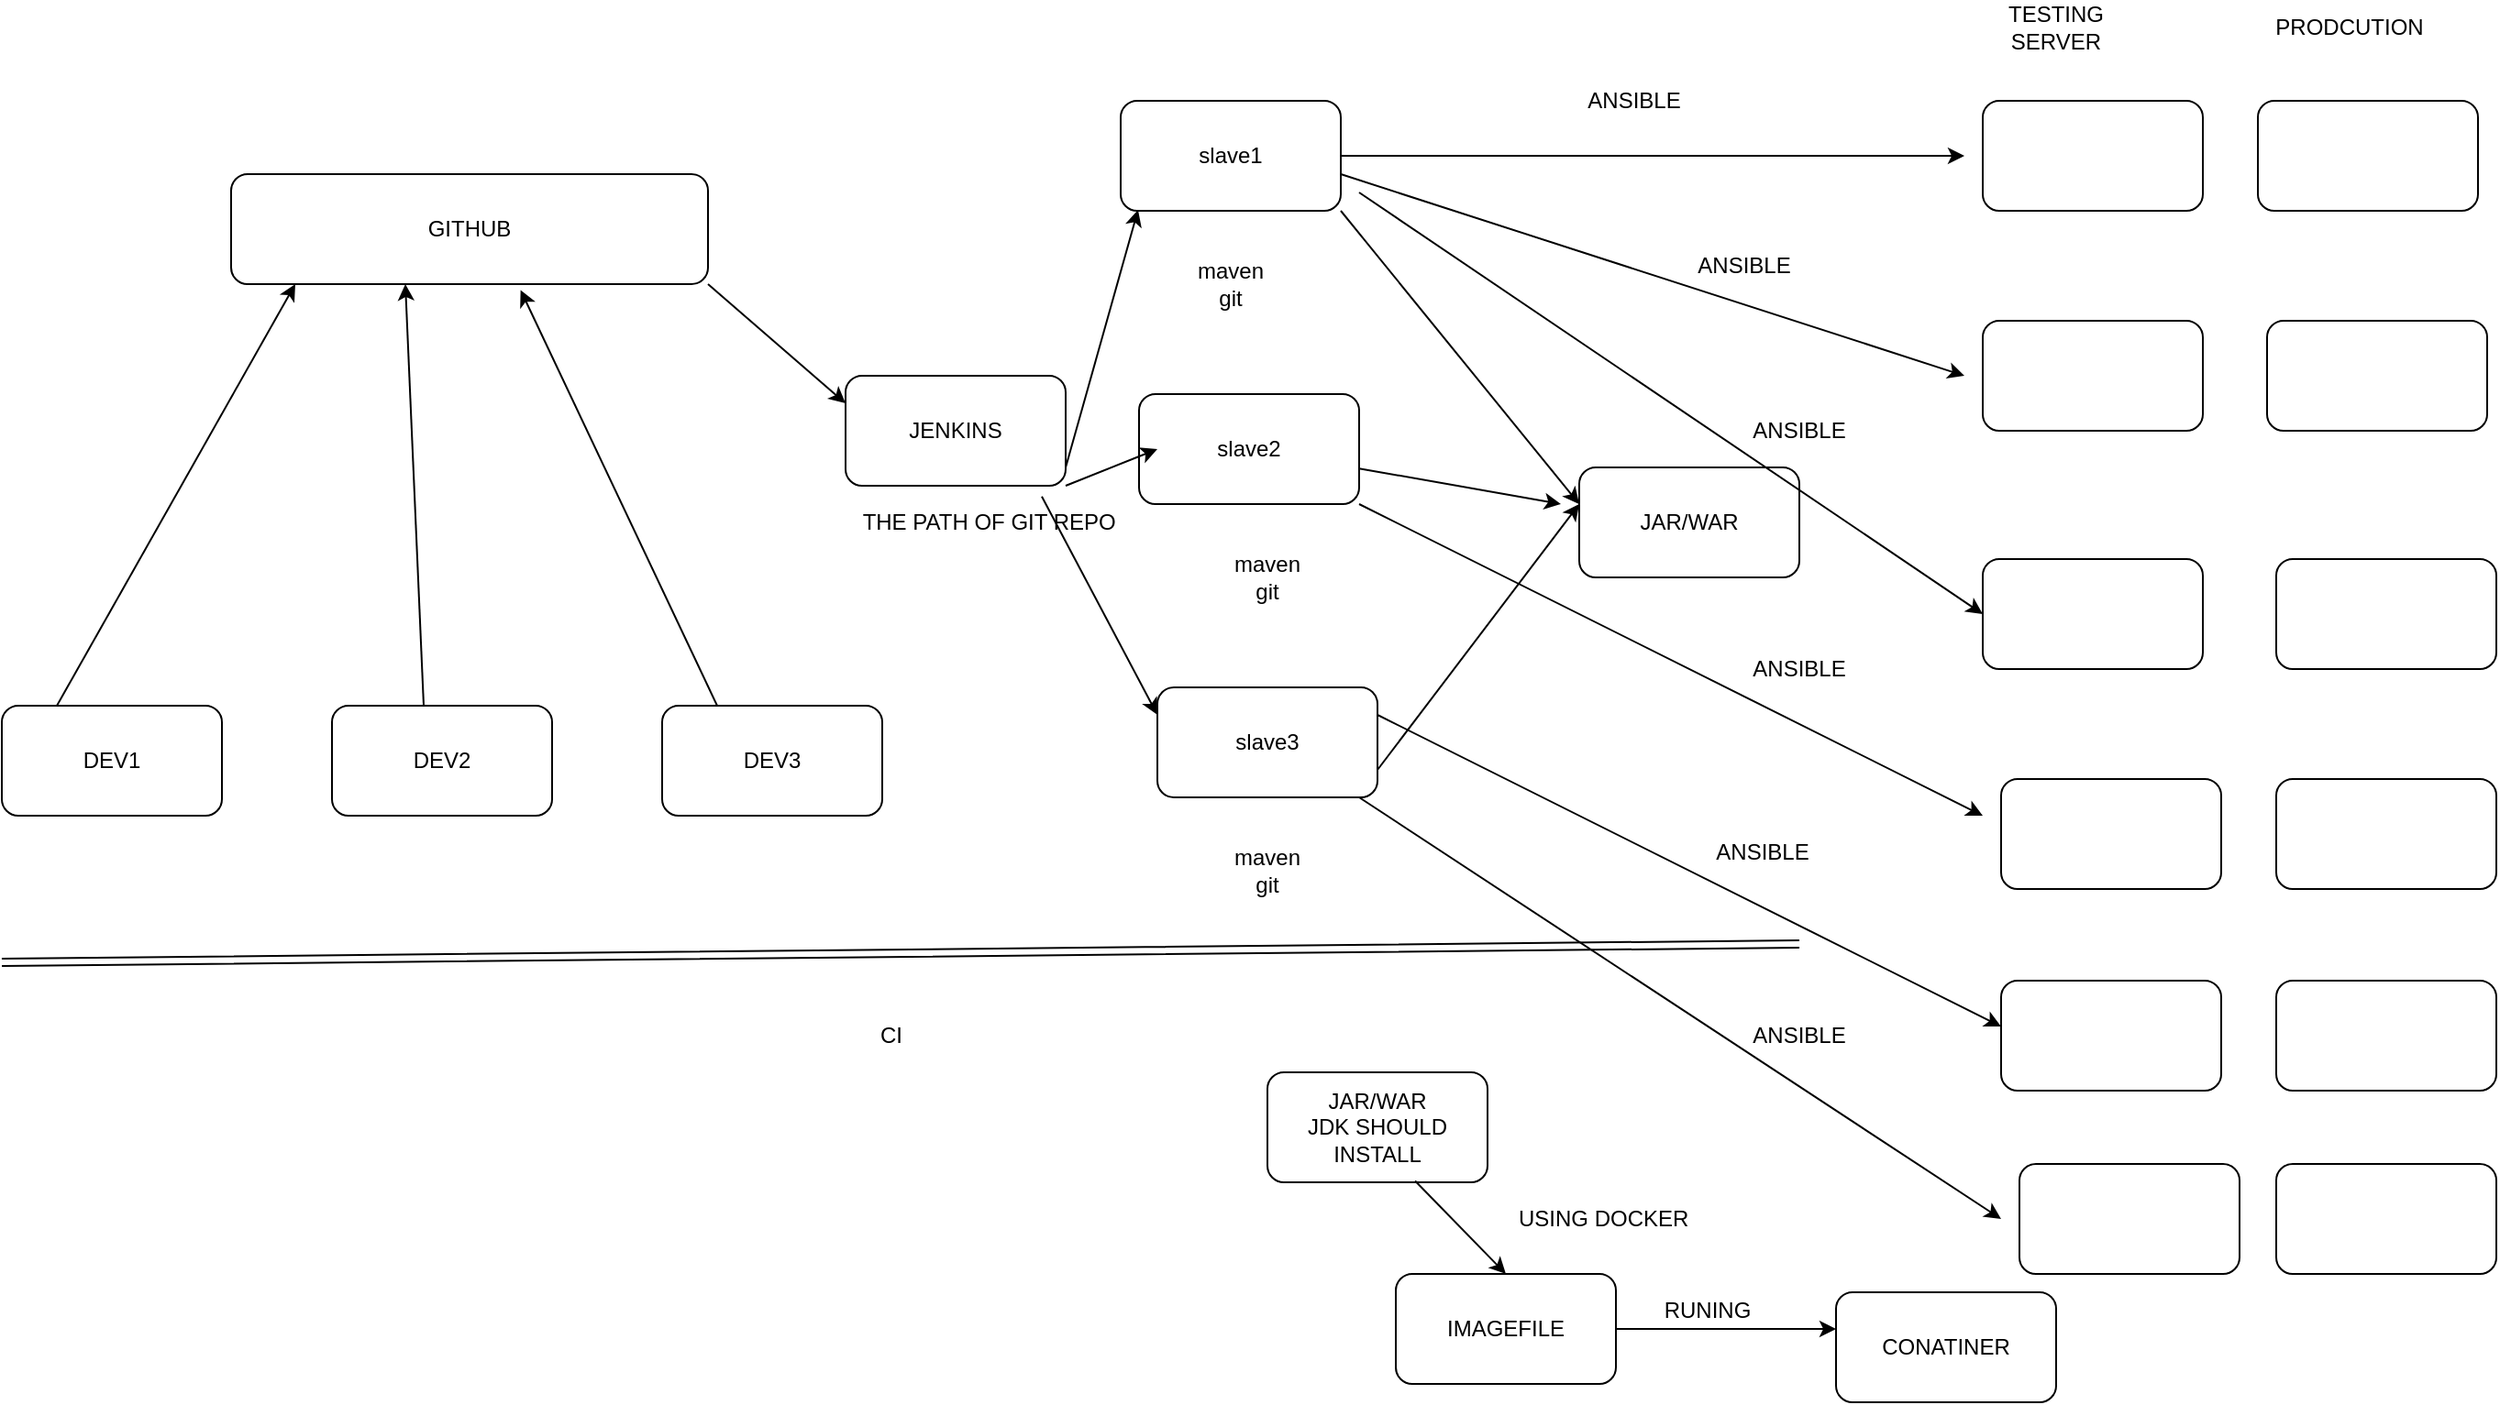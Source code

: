 <mxfile version="15.2.7" type="github">
  <diagram id="0cRJBpKSSBPZx0d4nWKc" name="Page-1">
    <mxGraphModel dx="1209" dy="562" grid="1" gridSize="10" guides="1" tooltips="1" connect="1" arrows="1" fold="1" page="1" pageScale="1" pageWidth="850" pageHeight="1100" math="0" shadow="0">
      <root>
        <mxCell id="0" />
        <mxCell id="1" parent="0" />
        <mxCell id="ZtvwXoFfoFpCVovVrQUG-4" value="DEV1" style="rounded=1;whiteSpace=wrap;html=1;" vertex="1" parent="1">
          <mxGeometry x="40" y="420" width="120" height="60" as="geometry" />
        </mxCell>
        <mxCell id="ZtvwXoFfoFpCVovVrQUG-5" value="DEV2" style="rounded=1;whiteSpace=wrap;html=1;" vertex="1" parent="1">
          <mxGeometry x="220" y="420" width="120" height="60" as="geometry" />
        </mxCell>
        <mxCell id="ZtvwXoFfoFpCVovVrQUG-6" value="DEV3" style="rounded=1;whiteSpace=wrap;html=1;" vertex="1" parent="1">
          <mxGeometry x="400" y="420" width="120" height="60" as="geometry" />
        </mxCell>
        <mxCell id="ZtvwXoFfoFpCVovVrQUG-7" value="GITHUB" style="rounded=1;whiteSpace=wrap;html=1;" vertex="1" parent="1">
          <mxGeometry x="165" y="130" width="260" height="60" as="geometry" />
        </mxCell>
        <mxCell id="ZtvwXoFfoFpCVovVrQUG-8" value="" style="endArrow=classic;html=1;" edge="1" parent="1">
          <mxGeometry width="50" height="50" relative="1" as="geometry">
            <mxPoint x="70" y="420" as="sourcePoint" />
            <mxPoint x="200" y="190" as="targetPoint" />
          </mxGeometry>
        </mxCell>
        <mxCell id="ZtvwXoFfoFpCVovVrQUG-9" value="" style="endArrow=classic;html=1;" edge="1" parent="1">
          <mxGeometry width="50" height="50" relative="1" as="geometry">
            <mxPoint x="270" y="420" as="sourcePoint" />
            <mxPoint x="260" y="190" as="targetPoint" />
          </mxGeometry>
        </mxCell>
        <mxCell id="ZtvwXoFfoFpCVovVrQUG-10" value="" style="endArrow=classic;html=1;entryX=0.607;entryY=1.054;entryDx=0;entryDy=0;entryPerimeter=0;" edge="1" parent="1" target="ZtvwXoFfoFpCVovVrQUG-7">
          <mxGeometry width="50" height="50" relative="1" as="geometry">
            <mxPoint x="430" y="420" as="sourcePoint" />
            <mxPoint x="420" y="190" as="targetPoint" />
          </mxGeometry>
        </mxCell>
        <mxCell id="ZtvwXoFfoFpCVovVrQUG-11" value="JENKINS" style="rounded=1;whiteSpace=wrap;html=1;" vertex="1" parent="1">
          <mxGeometry x="500" y="240" width="120" height="60" as="geometry" />
        </mxCell>
        <mxCell id="ZtvwXoFfoFpCVovVrQUG-12" value="THE PATH OF GIT REPO&amp;nbsp;" style="text;html=1;strokeColor=none;fillColor=none;align=center;verticalAlign=middle;whiteSpace=wrap;rounded=0;" vertex="1" parent="1">
          <mxGeometry x="480" y="310" width="200" height="20" as="geometry" />
        </mxCell>
        <mxCell id="ZtvwXoFfoFpCVovVrQUG-16" value="" style="endArrow=classic;html=1;exitX=1;exitY=1;exitDx=0;exitDy=0;entryX=0;entryY=0.25;entryDx=0;entryDy=0;" edge="1" parent="1" source="ZtvwXoFfoFpCVovVrQUG-7" target="ZtvwXoFfoFpCVovVrQUG-11">
          <mxGeometry width="50" height="50" relative="1" as="geometry">
            <mxPoint x="420" y="220" as="sourcePoint" />
            <mxPoint x="470" y="170" as="targetPoint" />
          </mxGeometry>
        </mxCell>
        <mxCell id="ZtvwXoFfoFpCVovVrQUG-17" value="slave1" style="rounded=1;whiteSpace=wrap;html=1;" vertex="1" parent="1">
          <mxGeometry x="650" y="90" width="120" height="60" as="geometry" />
        </mxCell>
        <mxCell id="ZtvwXoFfoFpCVovVrQUG-18" value="slave2" style="rounded=1;whiteSpace=wrap;html=1;" vertex="1" parent="1">
          <mxGeometry x="660" y="250" width="120" height="60" as="geometry" />
        </mxCell>
        <mxCell id="ZtvwXoFfoFpCVovVrQUG-19" value="slave3" style="rounded=1;whiteSpace=wrap;html=1;" vertex="1" parent="1">
          <mxGeometry x="670" y="410" width="120" height="60" as="geometry" />
        </mxCell>
        <mxCell id="ZtvwXoFfoFpCVovVrQUG-20" value="maven&lt;br&gt;git" style="text;html=1;strokeColor=none;fillColor=none;align=center;verticalAlign=middle;whiteSpace=wrap;rounded=0;" vertex="1" parent="1">
          <mxGeometry x="690" y="180" width="40" height="20" as="geometry" />
        </mxCell>
        <mxCell id="ZtvwXoFfoFpCVovVrQUG-21" value="maven&lt;br&gt;git" style="text;html=1;strokeColor=none;fillColor=none;align=center;verticalAlign=middle;whiteSpace=wrap;rounded=0;" vertex="1" parent="1">
          <mxGeometry x="710" y="340" width="40" height="20" as="geometry" />
        </mxCell>
        <mxCell id="ZtvwXoFfoFpCVovVrQUG-22" value="maven&lt;br&gt;git" style="text;html=1;strokeColor=none;fillColor=none;align=center;verticalAlign=middle;whiteSpace=wrap;rounded=0;" vertex="1" parent="1">
          <mxGeometry x="710" y="500" width="40" height="20" as="geometry" />
        </mxCell>
        <mxCell id="ZtvwXoFfoFpCVovVrQUG-23" value="" style="endArrow=classic;html=1;entryX=0.079;entryY=0.991;entryDx=0;entryDy=0;entryPerimeter=0;" edge="1" parent="1" target="ZtvwXoFfoFpCVovVrQUG-17">
          <mxGeometry width="50" height="50" relative="1" as="geometry">
            <mxPoint x="620" y="290" as="sourcePoint" />
            <mxPoint x="670" y="240" as="targetPoint" />
          </mxGeometry>
        </mxCell>
        <mxCell id="ZtvwXoFfoFpCVovVrQUG-24" value="" style="endArrow=classic;html=1;exitX=1;exitY=1;exitDx=0;exitDy=0;" edge="1" parent="1" source="ZtvwXoFfoFpCVovVrQUG-11">
          <mxGeometry width="50" height="50" relative="1" as="geometry">
            <mxPoint x="620" y="330" as="sourcePoint" />
            <mxPoint x="670" y="280" as="targetPoint" />
          </mxGeometry>
        </mxCell>
        <mxCell id="ZtvwXoFfoFpCVovVrQUG-25" value="" style="endArrow=classic;html=1;exitX=0.635;exitY=-0.206;exitDx=0;exitDy=0;exitPerimeter=0;entryX=0;entryY=0.25;entryDx=0;entryDy=0;" edge="1" parent="1" source="ZtvwXoFfoFpCVovVrQUG-12" target="ZtvwXoFfoFpCVovVrQUG-19">
          <mxGeometry width="50" height="50" relative="1" as="geometry">
            <mxPoint x="600" y="350" as="sourcePoint" />
            <mxPoint x="650" y="300" as="targetPoint" />
          </mxGeometry>
        </mxCell>
        <mxCell id="ZtvwXoFfoFpCVovVrQUG-26" value="" style="endArrow=classic;html=1;exitX=1;exitY=1;exitDx=0;exitDy=0;" edge="1" parent="1" source="ZtvwXoFfoFpCVovVrQUG-17">
          <mxGeometry width="50" height="50" relative="1" as="geometry">
            <mxPoint x="770" y="190" as="sourcePoint" />
            <mxPoint x="900" y="310" as="targetPoint" />
          </mxGeometry>
        </mxCell>
        <mxCell id="ZtvwXoFfoFpCVovVrQUG-28" value="" style="endArrow=classic;html=1;" edge="1" parent="1" source="ZtvwXoFfoFpCVovVrQUG-18">
          <mxGeometry width="50" height="50" relative="1" as="geometry">
            <mxPoint x="780" y="330" as="sourcePoint" />
            <mxPoint x="890" y="310" as="targetPoint" />
          </mxGeometry>
        </mxCell>
        <mxCell id="ZtvwXoFfoFpCVovVrQUG-30" value="" style="endArrow=classic;html=1;exitX=1;exitY=0.75;exitDx=0;exitDy=0;" edge="1" parent="1" source="ZtvwXoFfoFpCVovVrQUG-19">
          <mxGeometry width="50" height="50" relative="1" as="geometry">
            <mxPoint x="790" y="480" as="sourcePoint" />
            <mxPoint x="900" y="310" as="targetPoint" />
          </mxGeometry>
        </mxCell>
        <mxCell id="ZtvwXoFfoFpCVovVrQUG-31" value="JAR/WAR" style="rounded=1;whiteSpace=wrap;html=1;" vertex="1" parent="1">
          <mxGeometry x="900" y="290" width="120" height="60" as="geometry" />
        </mxCell>
        <mxCell id="ZtvwXoFfoFpCVovVrQUG-33" value="" style="shape=link;html=1;" edge="1" parent="1">
          <mxGeometry width="100" relative="1" as="geometry">
            <mxPoint x="40" y="560" as="sourcePoint" />
            <mxPoint x="1020" y="550" as="targetPoint" />
          </mxGeometry>
        </mxCell>
        <mxCell id="ZtvwXoFfoFpCVovVrQUG-35" value="CI" style="text;html=1;strokeColor=none;fillColor=none;align=center;verticalAlign=middle;whiteSpace=wrap;rounded=0;" vertex="1" parent="1">
          <mxGeometry x="390" y="590" width="270" height="20" as="geometry" />
        </mxCell>
        <mxCell id="ZtvwXoFfoFpCVovVrQUG-36" value="" style="rounded=1;whiteSpace=wrap;html=1;" vertex="1" parent="1">
          <mxGeometry x="1120" y="90" width="120" height="60" as="geometry" />
        </mxCell>
        <mxCell id="ZtvwXoFfoFpCVovVrQUG-37" value="" style="rounded=1;whiteSpace=wrap;html=1;" vertex="1" parent="1">
          <mxGeometry x="1120" y="210" width="120" height="60" as="geometry" />
        </mxCell>
        <mxCell id="ZtvwXoFfoFpCVovVrQUG-38" value="" style="rounded=1;whiteSpace=wrap;html=1;" vertex="1" parent="1">
          <mxGeometry x="1120" y="340" width="120" height="60" as="geometry" />
        </mxCell>
        <mxCell id="ZtvwXoFfoFpCVovVrQUG-39" value="" style="rounded=1;whiteSpace=wrap;html=1;" vertex="1" parent="1">
          <mxGeometry x="1130" y="460" width="120" height="60" as="geometry" />
        </mxCell>
        <mxCell id="ZtvwXoFfoFpCVovVrQUG-40" value="" style="rounded=1;whiteSpace=wrap;html=1;" vertex="1" parent="1">
          <mxGeometry x="1130" y="570" width="120" height="60" as="geometry" />
        </mxCell>
        <mxCell id="ZtvwXoFfoFpCVovVrQUG-41" value="" style="rounded=1;whiteSpace=wrap;html=1;" vertex="1" parent="1">
          <mxGeometry x="1140" y="670" width="120" height="60" as="geometry" />
        </mxCell>
        <mxCell id="ZtvwXoFfoFpCVovVrQUG-42" value="" style="rounded=1;whiteSpace=wrap;html=1;" vertex="1" parent="1">
          <mxGeometry x="1270" y="90" width="120" height="60" as="geometry" />
        </mxCell>
        <mxCell id="ZtvwXoFfoFpCVovVrQUG-43" value="" style="rounded=1;whiteSpace=wrap;html=1;" vertex="1" parent="1">
          <mxGeometry x="1275" y="210" width="120" height="60" as="geometry" />
        </mxCell>
        <mxCell id="ZtvwXoFfoFpCVovVrQUG-44" value="" style="rounded=1;whiteSpace=wrap;html=1;" vertex="1" parent="1">
          <mxGeometry x="1280" y="340" width="120" height="60" as="geometry" />
        </mxCell>
        <mxCell id="ZtvwXoFfoFpCVovVrQUG-45" value="" style="rounded=1;whiteSpace=wrap;html=1;" vertex="1" parent="1">
          <mxGeometry x="1280" y="460" width="120" height="60" as="geometry" />
        </mxCell>
        <mxCell id="ZtvwXoFfoFpCVovVrQUG-46" value="" style="rounded=1;whiteSpace=wrap;html=1;" vertex="1" parent="1">
          <mxGeometry x="1280" y="570" width="120" height="60" as="geometry" />
        </mxCell>
        <mxCell id="ZtvwXoFfoFpCVovVrQUG-47" value="" style="rounded=1;whiteSpace=wrap;html=1;" vertex="1" parent="1">
          <mxGeometry x="1280" y="670" width="120" height="60" as="geometry" />
        </mxCell>
        <mxCell id="ZtvwXoFfoFpCVovVrQUG-48" value="TESTING SERVER" style="text;html=1;strokeColor=none;fillColor=none;align=center;verticalAlign=middle;whiteSpace=wrap;rounded=0;" vertex="1" parent="1">
          <mxGeometry x="1120" y="40" width="80" height="20" as="geometry" />
        </mxCell>
        <mxCell id="ZtvwXoFfoFpCVovVrQUG-49" value="PRODCUTION" style="text;html=1;strokeColor=none;fillColor=none;align=center;verticalAlign=middle;whiteSpace=wrap;rounded=0;" vertex="1" parent="1">
          <mxGeometry x="1280" y="40" width="80" height="20" as="geometry" />
        </mxCell>
        <mxCell id="ZtvwXoFfoFpCVovVrQUG-50" value="" style="endArrow=classic;html=1;exitX=1;exitY=0.5;exitDx=0;exitDy=0;" edge="1" parent="1" source="ZtvwXoFfoFpCVovVrQUG-17">
          <mxGeometry width="50" height="50" relative="1" as="geometry">
            <mxPoint x="780" y="160" as="sourcePoint" />
            <mxPoint x="1110" y="120" as="targetPoint" />
          </mxGeometry>
        </mxCell>
        <mxCell id="ZtvwXoFfoFpCVovVrQUG-51" value="" style="endArrow=classic;html=1;exitX=1;exitY=0.667;exitDx=0;exitDy=0;exitPerimeter=0;" edge="1" parent="1" source="ZtvwXoFfoFpCVovVrQUG-17">
          <mxGeometry width="50" height="50" relative="1" as="geometry">
            <mxPoint x="780" y="130" as="sourcePoint" />
            <mxPoint x="1110" y="240" as="targetPoint" />
          </mxGeometry>
        </mxCell>
        <mxCell id="ZtvwXoFfoFpCVovVrQUG-52" value="" style="endArrow=classic;html=1;exitX=1;exitY=0.667;exitDx=0;exitDy=0;exitPerimeter=0;entryX=0;entryY=0.5;entryDx=0;entryDy=0;" edge="1" parent="1" target="ZtvwXoFfoFpCVovVrQUG-38">
          <mxGeometry width="50" height="50" relative="1" as="geometry">
            <mxPoint x="780" y="140.02" as="sourcePoint" />
            <mxPoint x="1120" y="250" as="targetPoint" />
          </mxGeometry>
        </mxCell>
        <mxCell id="ZtvwXoFfoFpCVovVrQUG-53" value="" style="endArrow=classic;html=1;" edge="1" parent="1" source="ZtvwXoFfoFpCVovVrQUG-18">
          <mxGeometry width="50" height="50" relative="1" as="geometry">
            <mxPoint x="780" y="330" as="sourcePoint" />
            <mxPoint x="1120" y="480" as="targetPoint" />
          </mxGeometry>
        </mxCell>
        <mxCell id="ZtvwXoFfoFpCVovVrQUG-54" value="" style="endArrow=classic;html=1;" edge="1" parent="1">
          <mxGeometry width="50" height="50" relative="1" as="geometry">
            <mxPoint x="790" y="425" as="sourcePoint" />
            <mxPoint x="1130" y="595" as="targetPoint" />
          </mxGeometry>
        </mxCell>
        <mxCell id="ZtvwXoFfoFpCVovVrQUG-55" value="" style="endArrow=classic;html=1;" edge="1" parent="1">
          <mxGeometry width="50" height="50" relative="1" as="geometry">
            <mxPoint x="780" y="470" as="sourcePoint" />
            <mxPoint x="1130" y="700" as="targetPoint" />
          </mxGeometry>
        </mxCell>
        <mxCell id="ZtvwXoFfoFpCVovVrQUG-56" value="ANSIBLE" style="text;html=1;strokeColor=none;fillColor=none;align=center;verticalAlign=middle;whiteSpace=wrap;rounded=0;" vertex="1" parent="1">
          <mxGeometry x="910" y="80" width="40" height="20" as="geometry" />
        </mxCell>
        <mxCell id="ZtvwXoFfoFpCVovVrQUG-57" value="ANSIBLE" style="text;html=1;strokeColor=none;fillColor=none;align=center;verticalAlign=middle;whiteSpace=wrap;rounded=0;" vertex="1" parent="1">
          <mxGeometry x="970" y="170" width="40" height="20" as="geometry" />
        </mxCell>
        <mxCell id="ZtvwXoFfoFpCVovVrQUG-58" value="ANSIBLE" style="text;html=1;strokeColor=none;fillColor=none;align=center;verticalAlign=middle;whiteSpace=wrap;rounded=0;" vertex="1" parent="1">
          <mxGeometry x="1000" y="260" width="40" height="20" as="geometry" />
        </mxCell>
        <mxCell id="ZtvwXoFfoFpCVovVrQUG-59" value="ANSIBLE" style="text;html=1;strokeColor=none;fillColor=none;align=center;verticalAlign=middle;whiteSpace=wrap;rounded=0;" vertex="1" parent="1">
          <mxGeometry x="1000" y="390" width="40" height="20" as="geometry" />
        </mxCell>
        <mxCell id="ZtvwXoFfoFpCVovVrQUG-60" value="ANSIBLE" style="text;html=1;strokeColor=none;fillColor=none;align=center;verticalAlign=middle;whiteSpace=wrap;rounded=0;" vertex="1" parent="1">
          <mxGeometry x="980" y="490" width="40" height="20" as="geometry" />
        </mxCell>
        <mxCell id="ZtvwXoFfoFpCVovVrQUG-61" value="ANSIBLE" style="text;html=1;strokeColor=none;fillColor=none;align=center;verticalAlign=middle;whiteSpace=wrap;rounded=0;" vertex="1" parent="1">
          <mxGeometry x="1000" y="590" width="40" height="20" as="geometry" />
        </mxCell>
        <mxCell id="ZtvwXoFfoFpCVovVrQUG-63" value="JAR/WAR&lt;br&gt;JDK SHOULD INSTALL" style="rounded=1;whiteSpace=wrap;html=1;" vertex="1" parent="1">
          <mxGeometry x="730" y="620" width="120" height="60" as="geometry" />
        </mxCell>
        <mxCell id="ZtvwXoFfoFpCVovVrQUG-64" value="IMAGEFILE" style="rounded=1;whiteSpace=wrap;html=1;" vertex="1" parent="1">
          <mxGeometry x="800" y="730" width="120" height="60" as="geometry" />
        </mxCell>
        <mxCell id="ZtvwXoFfoFpCVovVrQUG-65" value="" style="endArrow=classic;html=1;exitX=0.671;exitY=0.987;exitDx=0;exitDy=0;exitPerimeter=0;entryX=0.5;entryY=0;entryDx=0;entryDy=0;" edge="1" parent="1" source="ZtvwXoFfoFpCVovVrQUG-63" target="ZtvwXoFfoFpCVovVrQUG-64">
          <mxGeometry width="50" height="50" relative="1" as="geometry">
            <mxPoint x="810" y="730" as="sourcePoint" />
            <mxPoint x="860" y="680" as="targetPoint" />
          </mxGeometry>
        </mxCell>
        <mxCell id="ZtvwXoFfoFpCVovVrQUG-66" value="USING DOCKER&amp;nbsp;" style="text;html=1;strokeColor=none;fillColor=none;align=center;verticalAlign=middle;whiteSpace=wrap;rounded=0;" vertex="1" parent="1">
          <mxGeometry x="860" y="690" width="110" height="20" as="geometry" />
        </mxCell>
        <mxCell id="ZtvwXoFfoFpCVovVrQUG-67" value="" style="endArrow=classic;html=1;exitX=1;exitY=0.5;exitDx=0;exitDy=0;" edge="1" parent="1" source="ZtvwXoFfoFpCVovVrQUG-64">
          <mxGeometry width="50" height="50" relative="1" as="geometry">
            <mxPoint x="930" y="810" as="sourcePoint" />
            <mxPoint x="1040" y="760" as="targetPoint" />
          </mxGeometry>
        </mxCell>
        <mxCell id="ZtvwXoFfoFpCVovVrQUG-68" value="CONATINER" style="rounded=1;whiteSpace=wrap;html=1;" vertex="1" parent="1">
          <mxGeometry x="1040" y="740" width="120" height="60" as="geometry" />
        </mxCell>
        <mxCell id="ZtvwXoFfoFpCVovVrQUG-69" value="RUNING" style="text;html=1;strokeColor=none;fillColor=none;align=center;verticalAlign=middle;whiteSpace=wrap;rounded=0;" vertex="1" parent="1">
          <mxGeometry x="950" y="740" width="40" height="20" as="geometry" />
        </mxCell>
      </root>
    </mxGraphModel>
  </diagram>
</mxfile>
